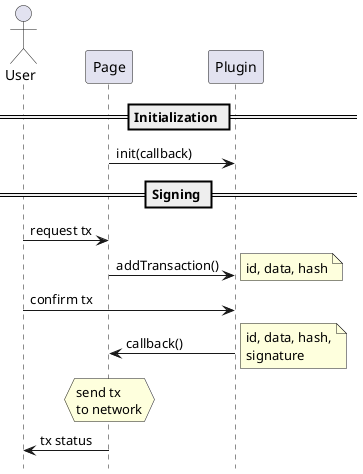 @startuml
hide footbox

actor User  as user
participant Page as client
participant Plugin as plugin

== Initialization ==
client -> plugin: init(callback)

== Signing ==
user ->client: request tx
client -> plugin: addTransaction()
note right: id, data, hash
user -> plugin: confirm tx
client <- plugin: callback()
note right: id, data, hash,\nsignature
hnote over client : send tx\nto network
client->user: tx status
@enduml